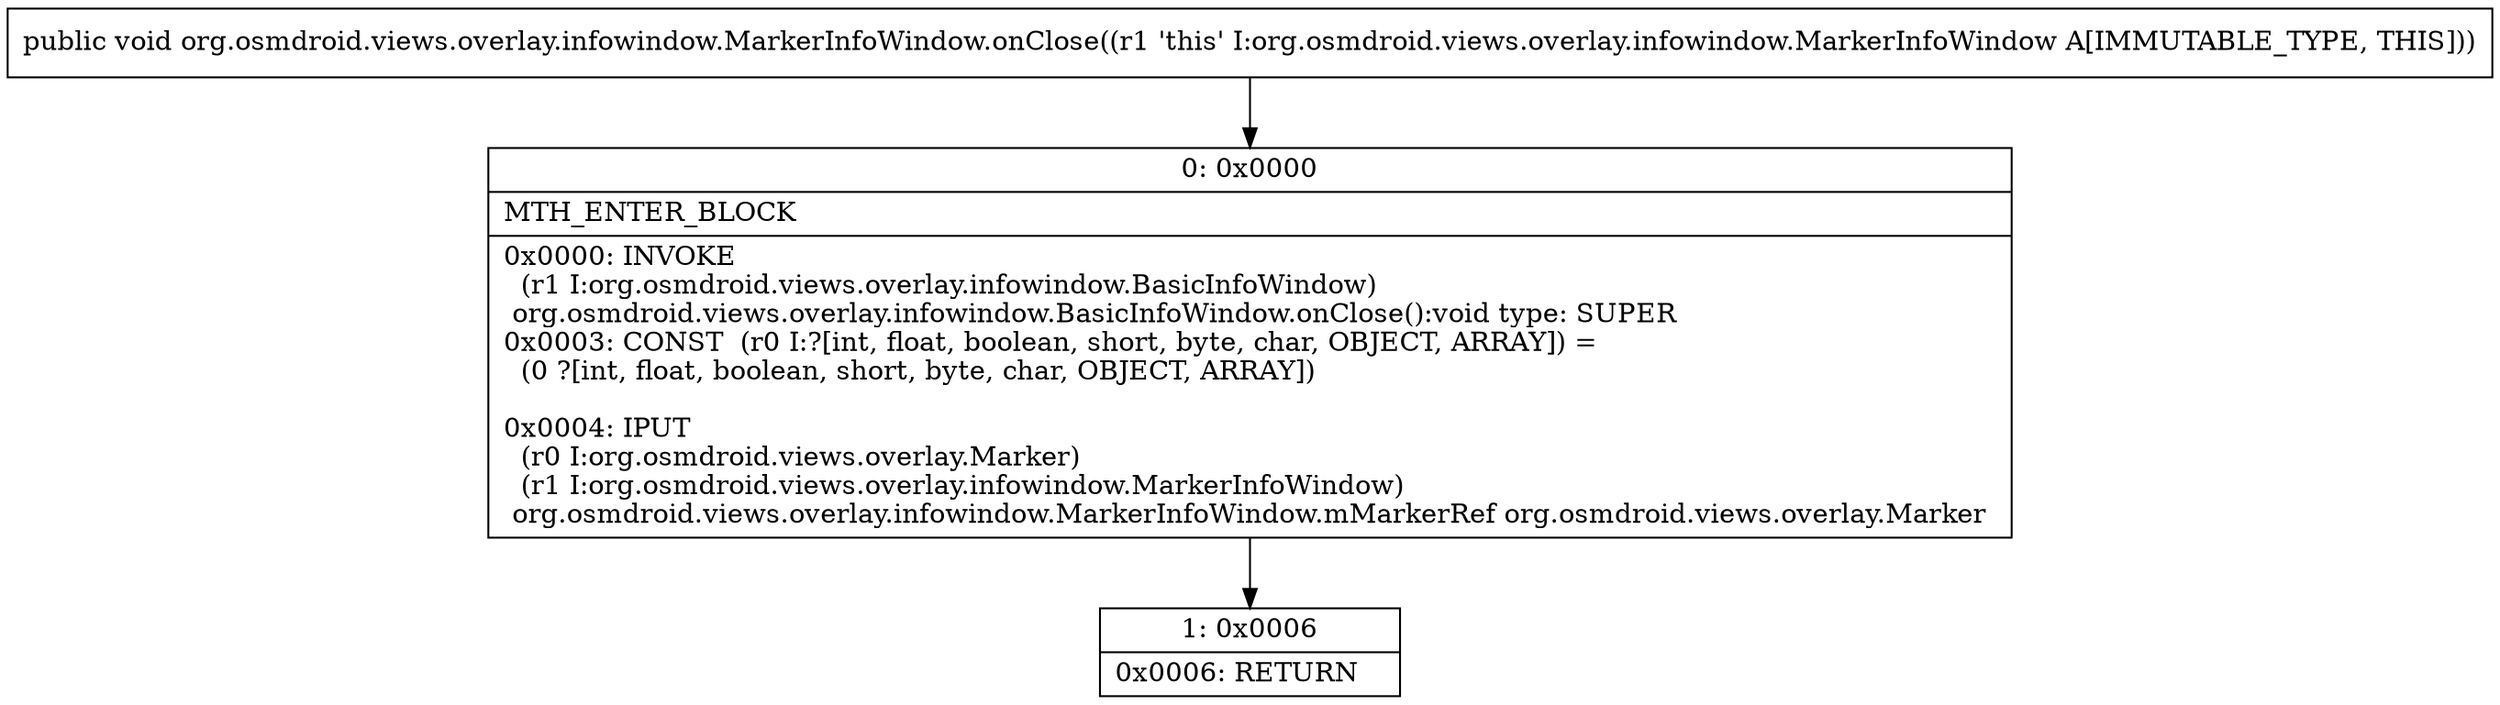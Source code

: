 digraph "CFG fororg.osmdroid.views.overlay.infowindow.MarkerInfoWindow.onClose()V" {
Node_0 [shape=record,label="{0\:\ 0x0000|MTH_ENTER_BLOCK\l|0x0000: INVOKE  \l  (r1 I:org.osmdroid.views.overlay.infowindow.BasicInfoWindow)\l org.osmdroid.views.overlay.infowindow.BasicInfoWindow.onClose():void type: SUPER \l0x0003: CONST  (r0 I:?[int, float, boolean, short, byte, char, OBJECT, ARRAY]) = \l  (0 ?[int, float, boolean, short, byte, char, OBJECT, ARRAY])\l \l0x0004: IPUT  \l  (r0 I:org.osmdroid.views.overlay.Marker)\l  (r1 I:org.osmdroid.views.overlay.infowindow.MarkerInfoWindow)\l org.osmdroid.views.overlay.infowindow.MarkerInfoWindow.mMarkerRef org.osmdroid.views.overlay.Marker \l}"];
Node_1 [shape=record,label="{1\:\ 0x0006|0x0006: RETURN   \l}"];
MethodNode[shape=record,label="{public void org.osmdroid.views.overlay.infowindow.MarkerInfoWindow.onClose((r1 'this' I:org.osmdroid.views.overlay.infowindow.MarkerInfoWindow A[IMMUTABLE_TYPE, THIS])) }"];
MethodNode -> Node_0;
Node_0 -> Node_1;
}

